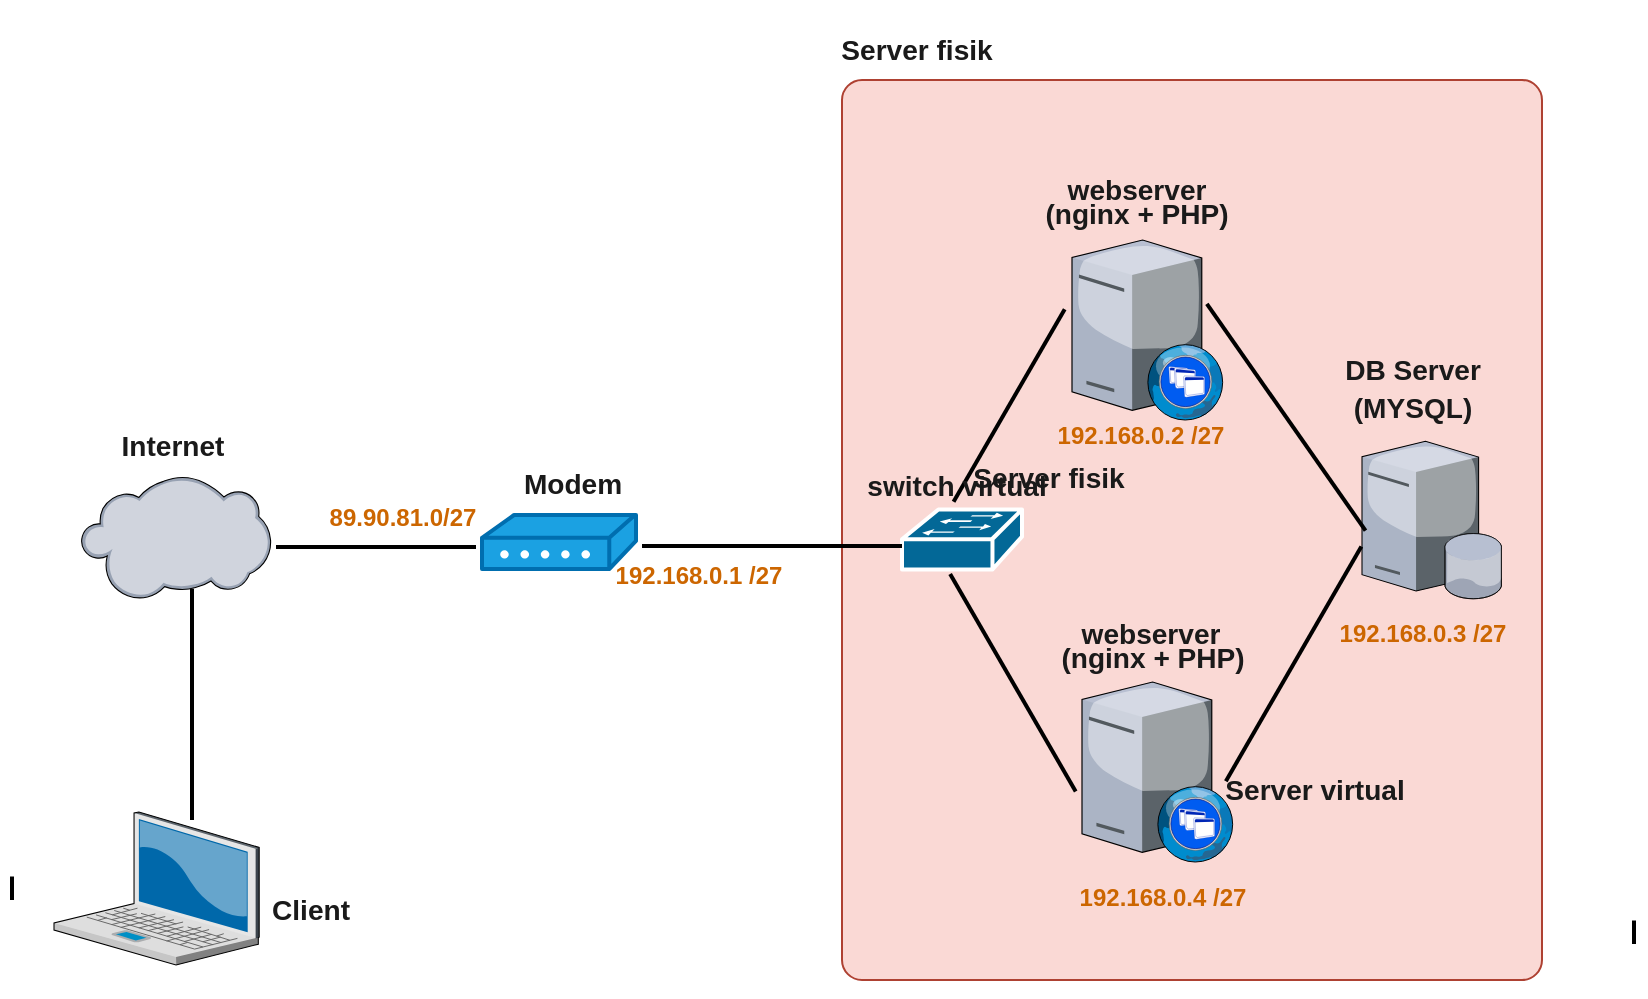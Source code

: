 <mxfile version="14.1.3" type="github">
  <diagram id="GfvTxax-OHS727LgkmR5" name="Page-1">
    <mxGraphModel dx="796" dy="401" grid="1" gridSize="10" guides="1" tooltips="1" connect="1" arrows="1" fold="1" page="1" pageScale="1" pageWidth="1100" pageHeight="850" math="0" shadow="0">
      <root>
        <mxCell id="0" />
        <mxCell id="1" parent="0" />
        <mxCell id="E7ruoK5HPgACs9fxQLBW-10" value="" style="html=1;outlineConnect=0;whiteSpace=wrap;fillColor=#fad9d5;shape=mxgraph.archimate3.application;archiType=rounded;strokeColor=#ae4132;" vertex="1" parent="1">
          <mxGeometry x="460" y="70" width="350" height="450" as="geometry" />
        </mxCell>
        <mxCell id="E7ruoK5HPgACs9fxQLBW-1" value="" style="verticalLabelPosition=bottom;aspect=fixed;html=1;verticalAlign=top;strokeColor=none;align=center;outlineConnect=0;shape=mxgraph.citrix.database_server;fillColor=#FFE45E;fontColor=#5AA9E6;" vertex="1" parent="1">
          <mxGeometry x="720" y="250.63" width="70" height="78.75" as="geometry" />
        </mxCell>
        <mxCell id="E7ruoK5HPgACs9fxQLBW-2" value="" style="verticalLabelPosition=bottom;aspect=fixed;html=1;verticalAlign=top;strokeColor=none;align=center;outlineConnect=0;shape=mxgraph.citrix.cloud;fillColor=#FFE45E;fontColor=#5AA9E6;" vertex="1" parent="1">
          <mxGeometry x="79.5" y="268" width="95" height="62" as="geometry" />
        </mxCell>
        <mxCell id="E7ruoK5HPgACs9fxQLBW-5" value="" style="verticalLabelPosition=bottom;aspect=fixed;html=1;verticalAlign=top;strokeColor=none;align=center;outlineConnect=0;shape=mxgraph.citrix.laptop_2;fillColor=#FFE45E;fontColor=#5AA9E6;direction=east;" vertex="1" parent="1">
          <mxGeometry x="66" y="436" width="102.59" height="76.5" as="geometry" />
        </mxCell>
        <mxCell id="E7ruoK5HPgACs9fxQLBW-6" value="" style="verticalLabelPosition=bottom;aspect=fixed;html=1;verticalAlign=top;strokeColor=none;align=center;outlineConnect=0;shape=mxgraph.citrix.xenapp_web;fillColor=#FFE45E;fontColor=#5AA9E6;" vertex="1" parent="1">
          <mxGeometry x="575" y="150" width="76" height="90" as="geometry" />
        </mxCell>
        <mxCell id="E7ruoK5HPgACs9fxQLBW-9" value="" style="shape=mxgraph.cisco.modems_and_phones.modem;html=1;pointerEvents=1;dashed=0;fillColor=#1ba1e2;strokeColor=#006EAF;strokeWidth=2;verticalLabelPosition=bottom;verticalAlign=top;align=center;outlineConnect=0;fontColor=#ffffff;" vertex="1" parent="1">
          <mxGeometry x="280" y="287.5" width="77" height="27" as="geometry" />
        </mxCell>
        <mxCell id="E7ruoK5HPgACs9fxQLBW-12" style="edgeStyle=orthogonalEdgeStyle;orthogonalLoop=1;jettySize=auto;html=1;exitX=0.5;exitY=1;exitDx=0;exitDy=0;exitPerimeter=0;strokeColor=#FF6392;fontColor=#5AA9E6;" edge="1" parent="1" source="E7ruoK5HPgACs9fxQLBW-10" target="E7ruoK5HPgACs9fxQLBW-10">
          <mxGeometry relative="1" as="geometry" />
        </mxCell>
        <mxCell id="E7ruoK5HPgACs9fxQLBW-25" value="" style="verticalLabelPosition=bottom;aspect=fixed;html=1;verticalAlign=top;strokeColor=none;align=center;outlineConnect=0;shape=mxgraph.citrix.xenapp_web;fillColor=#FFE45E;fontColor=#5AA9E6;" vertex="1" parent="1">
          <mxGeometry x="580" y="371" width="76" height="90" as="geometry" />
        </mxCell>
        <mxCell id="E7ruoK5HPgACs9fxQLBW-36" value="&lt;h3&gt;&lt;b&gt;&lt;font color=&quot;#1a1a1a&quot;&gt;webserver&lt;/font&gt;&lt;/b&gt;&lt;/h3&gt;&lt;div&gt;&lt;br&gt;&lt;/div&gt;" style="text;html=1;resizable=0;autosize=1;align=center;verticalAlign=middle;points=[];fillColor=none;strokeColor=none;rounded=0;sketch=0;fontColor=#5AA9E6;" vertex="1" parent="1">
          <mxGeometry x="567" y="102" width="80" height="60" as="geometry" />
        </mxCell>
        <mxCell id="E7ruoK5HPgACs9fxQLBW-37" value="" style="shape=mxgraph.cisco.switches.workgroup_switch;html=1;pointerEvents=1;dashed=0;fillColor=#036897;strokeColor=#ffffff;strokeWidth=2;verticalLabelPosition=bottom;verticalAlign=top;align=center;outlineConnect=0;rounded=0;sketch=0;fontColor=#5AA9E6;" vertex="1" parent="1">
          <mxGeometry x="490" y="284.75" width="60" height="30" as="geometry" />
        </mxCell>
        <mxCell id="E7ruoK5HPgACs9fxQLBW-38" value="&lt;h3&gt;&lt;font color=&quot;#1a1a1a&quot;&gt;(nginx + PHP)&lt;/font&gt;&lt;/h3&gt;" style="text;html=1;resizable=0;autosize=1;align=center;verticalAlign=middle;points=[];fillColor=none;strokeColor=none;rounded=0;sketch=0;fontColor=#5AA9E6;" vertex="1" parent="1">
          <mxGeometry x="552" y="112" width="110" height="50" as="geometry" />
        </mxCell>
        <mxCell id="E7ruoK5HPgACs9fxQLBW-39" value="&lt;h3&gt;&lt;font color=&quot;#1a1a1a&quot;&gt;(nginx + PHP)&lt;/font&gt;&lt;/h3&gt;" style="text;html=1;resizable=0;autosize=1;align=center;verticalAlign=middle;points=[];fillColor=none;strokeColor=none;rounded=0;sketch=0;fontColor=#5AA9E6;" vertex="1" parent="1">
          <mxGeometry x="560" y="334.38" width="110" height="50" as="geometry" />
        </mxCell>
        <mxCell id="E7ruoK5HPgACs9fxQLBW-40" value="&lt;h3&gt;&lt;b&gt;&lt;font color=&quot;#1a1a1a&quot;&gt;webserver&lt;/font&gt;&lt;/b&gt;&lt;/h3&gt;&lt;div&gt;&lt;br&gt;&lt;/div&gt;" style="text;html=1;resizable=0;autosize=1;align=center;verticalAlign=middle;points=[];fillColor=none;strokeColor=none;rounded=0;sketch=0;fontColor=#5AA9E6;" vertex="1" parent="1">
          <mxGeometry x="574" y="324.38" width="80" height="60" as="geometry" />
        </mxCell>
        <mxCell id="E7ruoK5HPgACs9fxQLBW-41" value="&lt;h3&gt;&lt;font color=&quot;#1a1a1a&quot;&gt;(MYSQL)&lt;/font&gt;&lt;/h3&gt;" style="text;html=1;resizable=0;autosize=1;align=center;verticalAlign=middle;points=[];fillColor=none;strokeColor=none;rounded=0;sketch=0;fontColor=#5AA9E6;" vertex="1" parent="1">
          <mxGeometry x="710" y="209" width="70" height="50" as="geometry" />
        </mxCell>
        <mxCell id="E7ruoK5HPgACs9fxQLBW-42" value="&lt;h3&gt;&lt;font color=&quot;#1a1a1a&quot;&gt;DB Server&lt;/font&gt;&lt;/h3&gt;" style="text;html=1;resizable=0;autosize=1;align=center;verticalAlign=middle;points=[];fillColor=none;strokeColor=none;rounded=0;sketch=0;fontColor=#5AA9E6;" vertex="1" parent="1">
          <mxGeometry x="705" y="190" width="80" height="50" as="geometry" />
        </mxCell>
        <mxCell id="E7ruoK5HPgACs9fxQLBW-44" value="&lt;h3&gt;&lt;font style=&quot;font-size: 12px&quot; color=&quot;#cc6600&quot;&gt;192.168.0.2 /27&lt;/font&gt;&lt;/h3&gt;" style="text;html=1;resizable=0;autosize=1;align=center;verticalAlign=middle;points=[];fillColor=none;strokeColor=none;rounded=0;sketch=0;fontColor=#5AA9E6;" vertex="1" parent="1">
          <mxGeometry x="559" y="221.5" width="100" height="50" as="geometry" />
        </mxCell>
        <mxCell id="E7ruoK5HPgACs9fxQLBW-45" value="&lt;h3&gt;&lt;font style=&quot;font-size: 12px&quot; color=&quot;#cc6600&quot;&gt;192.168.0.3 /27&lt;/font&gt;&lt;/h3&gt;" style="text;html=1;resizable=0;autosize=1;align=center;verticalAlign=middle;points=[];fillColor=none;strokeColor=none;rounded=0;sketch=0;fontColor=#5AA9E6;" vertex="1" parent="1">
          <mxGeometry x="700" y="321" width="100" height="50" as="geometry" />
        </mxCell>
        <mxCell id="E7ruoK5HPgACs9fxQLBW-46" value="&lt;h3&gt;&lt;font style=&quot;font-size: 12px&quot; color=&quot;#cc6600&quot;&gt;192.168.0.4 /27&lt;/font&gt;&lt;/h3&gt;" style="text;html=1;resizable=0;autosize=1;align=center;verticalAlign=middle;points=[];fillColor=none;strokeColor=none;rounded=0;sketch=0;fontColor=#5AA9E6;" vertex="1" parent="1">
          <mxGeometry x="570" y="453.25" width="100" height="50" as="geometry" />
        </mxCell>
        <mxCell id="E7ruoK5HPgACs9fxQLBW-47" value="&lt;h3&gt;&lt;font style=&quot;font-size: 12px&quot; color=&quot;#cc6600&quot;&gt;192.168.0.1 /27&lt;/font&gt;&lt;/h3&gt;" style="text;html=1;resizable=0;autosize=1;align=center;verticalAlign=middle;points=[];fillColor=none;strokeColor=none;rounded=0;sketch=0;fontColor=#5AA9E6;" vertex="1" parent="1">
          <mxGeometry x="338" y="292" width="100" height="50" as="geometry" />
        </mxCell>
        <mxCell id="E7ruoK5HPgACs9fxQLBW-48" value="&lt;h3&gt;&lt;font style=&quot;font-size: 12px&quot; color=&quot;#cc6600&quot;&gt;89.90.81.0/27&lt;/font&gt;&lt;/h3&gt;" style="text;html=1;resizable=0;autosize=1;align=center;verticalAlign=middle;points=[];fillColor=none;strokeColor=none;rounded=0;sketch=0;fontColor=#5AA9E6;" vertex="1" parent="1">
          <mxGeometry x="195" y="263" width="90" height="50" as="geometry" />
        </mxCell>
        <mxCell id="E7ruoK5HPgACs9fxQLBW-49" value="&lt;h3&gt;&lt;font color=&quot;#1a1a1a&quot;&gt;Modem&lt;/font&gt;&lt;/h3&gt;" style="text;html=1;resizable=0;autosize=1;align=center;verticalAlign=middle;points=[];fillColor=none;strokeColor=none;rounded=0;sketch=0;fontColor=#5AA9E6;" vertex="1" parent="1">
          <mxGeometry x="295" y="246.5" width="60" height="50" as="geometry" />
        </mxCell>
        <mxCell id="E7ruoK5HPgACs9fxQLBW-50" value="&lt;h3&gt;&lt;font color=&quot;#1a1a1a&quot;&gt;Internet&lt;/font&gt;&lt;/h3&gt;" style="text;html=1;resizable=0;autosize=1;align=center;verticalAlign=middle;points=[];fillColor=none;strokeColor=none;rounded=0;sketch=0;fontColor=#5AA9E6;" vertex="1" parent="1">
          <mxGeometry x="90" y="228" width="70" height="50" as="geometry" />
        </mxCell>
        <mxCell id="E7ruoK5HPgACs9fxQLBW-51" value="&lt;h3&gt;&lt;font color=&quot;#1a1a1a&quot;&gt;Client&lt;/font&gt;&lt;/h3&gt;" style="text;html=1;resizable=0;autosize=1;align=center;verticalAlign=middle;points=[];fillColor=none;strokeColor=none;rounded=0;sketch=0;fontColor=#5AA9E6;" vertex="1" parent="1">
          <mxGeometry x="168.59" y="460" width="50" height="50" as="geometry" />
        </mxCell>
        <mxCell id="E7ruoK5HPgACs9fxQLBW-52" value="&lt;h3&gt;&lt;font color=&quot;#1a1a1a&quot;&gt;Server fisik&lt;/font&gt;&lt;/h3&gt;" style="text;html=1;resizable=0;autosize=1;align=center;verticalAlign=middle;points=[];fillColor=none;strokeColor=none;rounded=0;sketch=0;fontColor=#5AA9E6;" vertex="1" parent="1">
          <mxGeometry x="452" y="30" width="90" height="50" as="geometry" />
        </mxCell>
        <mxCell id="E7ruoK5HPgACs9fxQLBW-54" value="" style="line;strokeWidth=2;html=1;rounded=0;sketch=0;fillColor=#FFE45E;fontColor=#5AA9E6;" vertex="1" parent="1">
          <mxGeometry x="360" y="288" width="130" height="30" as="geometry" />
        </mxCell>
        <mxCell id="E7ruoK5HPgACs9fxQLBW-55" value="" style="line;strokeWidth=2;html=1;rounded=0;sketch=0;fillColor=#FFE45E;fontColor=#5AA9E6;" vertex="1" parent="1">
          <mxGeometry x="177" y="298.5" width="100" height="10" as="geometry" />
        </mxCell>
        <mxCell id="E7ruoK5HPgACs9fxQLBW-57" value="" style="line;strokeWidth=2;direction=south;html=1;rounded=0;sketch=0;fillColor=#FFE45E;fontColor=#5AA9E6;" vertex="1" parent="1">
          <mxGeometry x="130" y="324.38" width="10" height="115.62" as="geometry" />
        </mxCell>
        <mxCell id="E7ruoK5HPgACs9fxQLBW-58" value="" style="line;strokeWidth=2;html=1;rounded=0;sketch=0;fillColor=#FFE45E;fontColor=#5AA9E6;rotation=-60;" vertex="1" parent="1">
          <mxGeometry x="488" y="171.89" width="111.14" height="121.61" as="geometry" />
        </mxCell>
        <mxCell id="E7ruoK5HPgACs9fxQLBW-59" value="" style="line;strokeWidth=2;html=1;rounded=0;sketch=0;fillColor=#FFE45E;fontColor=#5AA9E6;rotation=-120;" vertex="1" parent="1">
          <mxGeometry x="482.67" y="310.54" width="125.58" height="121.61" as="geometry" />
        </mxCell>
        <mxCell id="E7ruoK5HPgACs9fxQLBW-43" value="&lt;h3&gt;&lt;font color=&quot;#1a1a1a&quot;&gt;switch virtual&lt;/font&gt;&lt;/h3&gt;" style="text;html=1;resizable=0;autosize=1;align=center;verticalAlign=middle;points=[];fillColor=none;strokeColor=none;rounded=0;sketch=0;fontColor=#5AA9E6;" vertex="1" parent="1">
          <mxGeometry x="462" y="248" width="110" height="50" as="geometry" />
        </mxCell>
        <mxCell id="E7ruoK5HPgACs9fxQLBW-60" value="" style="line;strokeWidth=2;html=1;rounded=0;sketch=0;fillColor=#FFE45E;fontColor=#5AA9E6;rotation=-125;" vertex="1" parent="1">
          <mxGeometry x="612.94" y="177.81" width="138.33" height="121.61" as="geometry" />
        </mxCell>
        <mxCell id="E7ruoK5HPgACs9fxQLBW-62" value="" style="line;strokeWidth=2;html=1;rounded=0;sketch=0;fillColor=#FFE45E;fontColor=#5AA9E6;rotation=-60;" vertex="1" parent="1">
          <mxGeometry x="618.05" y="332.4" width="135.52" height="59.03" as="geometry" />
        </mxCell>
        <mxCell id="E7ruoK5HPgACs9fxQLBW-63" value="" style="line;strokeWidth=2;direction=south;html=1;rounded=0;sketch=0;fillColor=#FFE45E;fontColor=#5AA9E6;" vertex="1" parent="1">
          <mxGeometry x="40" y="468.25" width="10" height="11.75" as="geometry" />
        </mxCell>
        <mxCell id="E7ruoK5HPgACs9fxQLBW-65" value="" style="line;strokeWidth=2;direction=south;html=1;rounded=0;sketch=0;fillColor=#FFE45E;fontColor=#5AA9E6;" vertex="1" parent="1">
          <mxGeometry x="851" y="490.25" width="10" height="11.75" as="geometry" />
        </mxCell>
        <mxCell id="E7ruoK5HPgACs9fxQLBW-66" value="&lt;h3&gt;&lt;font color=&quot;#1a1a1a&quot;&gt;Server fisik&lt;/font&gt;&lt;/h3&gt;" style="text;html=1;resizable=0;autosize=1;align=center;verticalAlign=middle;points=[];fillColor=none;strokeColor=none;rounded=0;sketch=0;fontColor=#5AA9E6;" vertex="1" parent="1">
          <mxGeometry x="518.25" y="243.5" width="90" height="50" as="geometry" />
        </mxCell>
        <mxCell id="E7ruoK5HPgACs9fxQLBW-67" value="&lt;h3&gt;&lt;font color=&quot;#1a1a1a&quot;&gt;Server virtual&lt;/font&gt;&lt;/h3&gt;" style="text;html=1;resizable=0;autosize=1;align=center;verticalAlign=middle;points=[];fillColor=none;strokeColor=none;rounded=0;sketch=0;fontColor=#5AA9E6;" vertex="1" parent="1">
          <mxGeometry x="641" y="400" width="110" height="50" as="geometry" />
        </mxCell>
      </root>
    </mxGraphModel>
  </diagram>
</mxfile>

